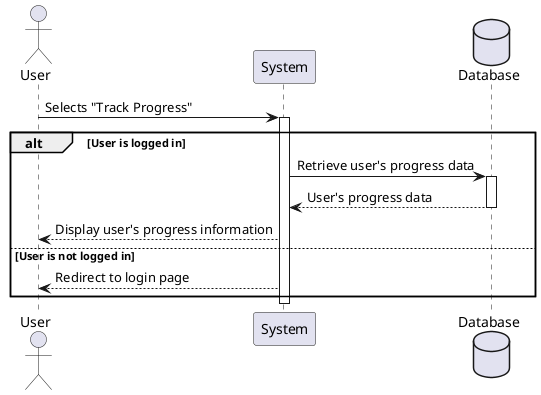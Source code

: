 @startuml
actor User as User
participant "System" as System
database Database as DB

User -> System: Selects "Track Progress"
activate System

alt User is logged in
  System -> DB: Retrieve user's progress data
  activate DB
  DB --> System: User's progress data
  deactivate DB

  System --> User: Display user's progress information
else User is not logged in
  System --> User: Redirect to login page
end

deactivate System
@enduml
